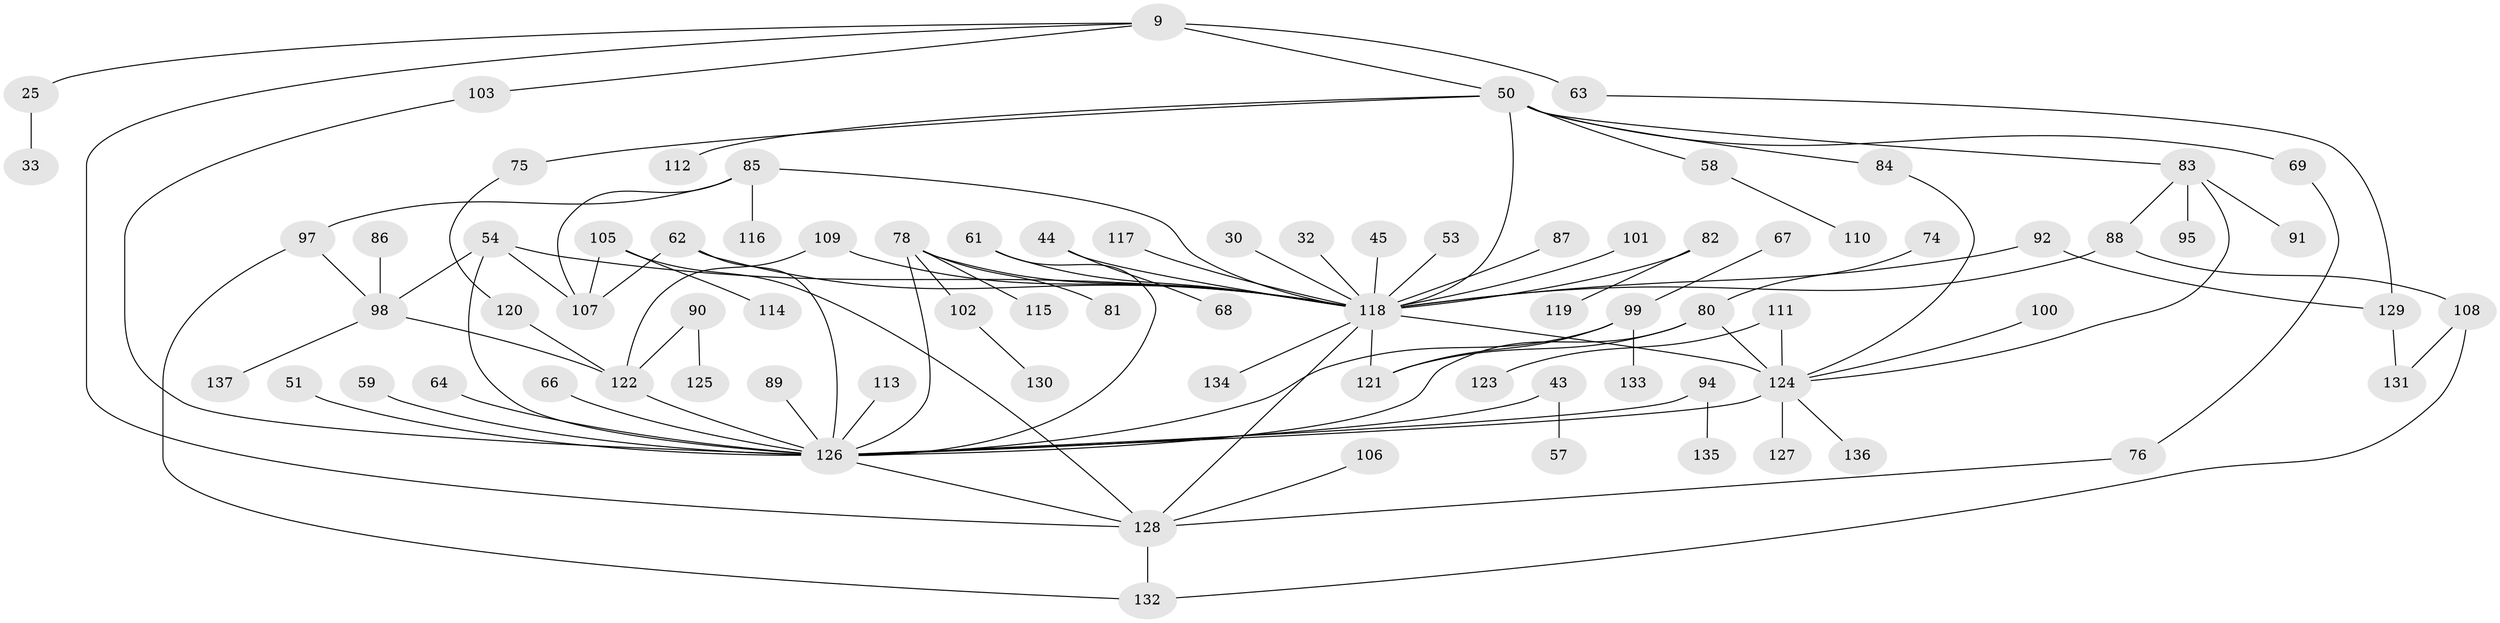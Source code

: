 // original degree distribution, {3: 0.21897810218978103, 8: 0.014598540145985401, 7: 0.021897810218978103, 4: 0.08759124087591241, 5: 0.0364963503649635, 6: 0.021897810218978103, 2: 0.26277372262773724, 1: 0.3357664233576642}
// Generated by graph-tools (version 1.1) at 2025/44/03/04/25 21:44:38]
// undirected, 82 vertices, 106 edges
graph export_dot {
graph [start="1"]
  node [color=gray90,style=filled];
  9;
  25;
  30;
  32;
  33;
  43;
  44;
  45;
  50 [super="+46"];
  51;
  53;
  54 [super="+48"];
  57;
  58;
  59;
  61;
  62 [super="+23"];
  63 [super="+15"];
  64;
  66;
  67;
  68;
  69;
  74;
  75;
  76;
  78 [super="+65"];
  80 [super="+38"];
  81;
  82;
  83 [super="+26+79"];
  84;
  85;
  86;
  87;
  88;
  89;
  90;
  91;
  92;
  94;
  95;
  97;
  98 [super="+77"];
  99 [super="+49"];
  100;
  101;
  102;
  103;
  105 [super="+42"];
  106;
  107;
  108;
  109;
  110;
  111;
  112;
  113;
  114;
  115;
  116;
  117;
  118 [super="+73+35+96"];
  119;
  120;
  121 [super="+70"];
  122 [super="+55"];
  123;
  124 [super="+40+47+104+93"];
  125;
  126 [super="+37+34+56"];
  127;
  128 [super="+8+12+72+71"];
  129;
  130;
  131;
  132;
  133;
  134;
  135;
  136;
  137;
  9 -- 25;
  9 -- 63 [weight=2];
  9 -- 50;
  9 -- 103;
  9 -- 128;
  25 -- 33;
  30 -- 118;
  32 -- 118;
  43 -- 57;
  43 -- 126;
  44 -- 68;
  44 -- 118;
  45 -- 118;
  50 -- 112;
  50 -- 83;
  50 -- 84;
  50 -- 69;
  50 -- 118;
  50 -- 58;
  50 -- 75;
  51 -- 126;
  53 -- 118;
  54 -- 98;
  54 -- 118;
  54 -- 107;
  54 -- 126;
  58 -- 110;
  59 -- 126;
  61 -- 118;
  61 -- 126;
  62 -- 118;
  62 -- 107;
  62 -- 126 [weight=3];
  63 -- 129;
  64 -- 126;
  66 -- 126;
  67 -- 99;
  69 -- 76;
  74 -- 80;
  75 -- 120;
  76 -- 128;
  78 -- 115;
  78 -- 118;
  78 -- 81;
  78 -- 102;
  78 -- 126;
  80 -- 121;
  80 -- 124;
  80 -- 126;
  82 -- 119;
  82 -- 118;
  83 -- 95;
  83 -- 124;
  83 -- 88;
  83 -- 91;
  84 -- 124;
  85 -- 97;
  85 -- 116;
  85 -- 107;
  85 -- 118;
  86 -- 98;
  87 -- 118;
  88 -- 108;
  88 -- 118;
  89 -- 126;
  90 -- 125;
  90 -- 122;
  92 -- 129;
  92 -- 118;
  94 -- 135;
  94 -- 126;
  97 -- 132;
  97 -- 98;
  98 -- 122;
  98 -- 137;
  99 -- 121;
  99 -- 133;
  99 -- 126;
  100 -- 124;
  101 -- 118;
  102 -- 130;
  103 -- 126;
  105 -- 107;
  105 -- 128;
  105 -- 114;
  106 -- 128;
  108 -- 131;
  108 -- 132;
  109 -- 118;
  109 -- 122;
  111 -- 123;
  111 -- 124;
  113 -- 126;
  117 -- 118;
  118 -- 124 [weight=5];
  118 -- 134;
  118 -- 121;
  118 -- 128;
  120 -- 122;
  122 -- 126;
  124 -- 127;
  124 -- 126;
  124 -- 136;
  126 -- 128;
  128 -- 132;
  129 -- 131;
}
